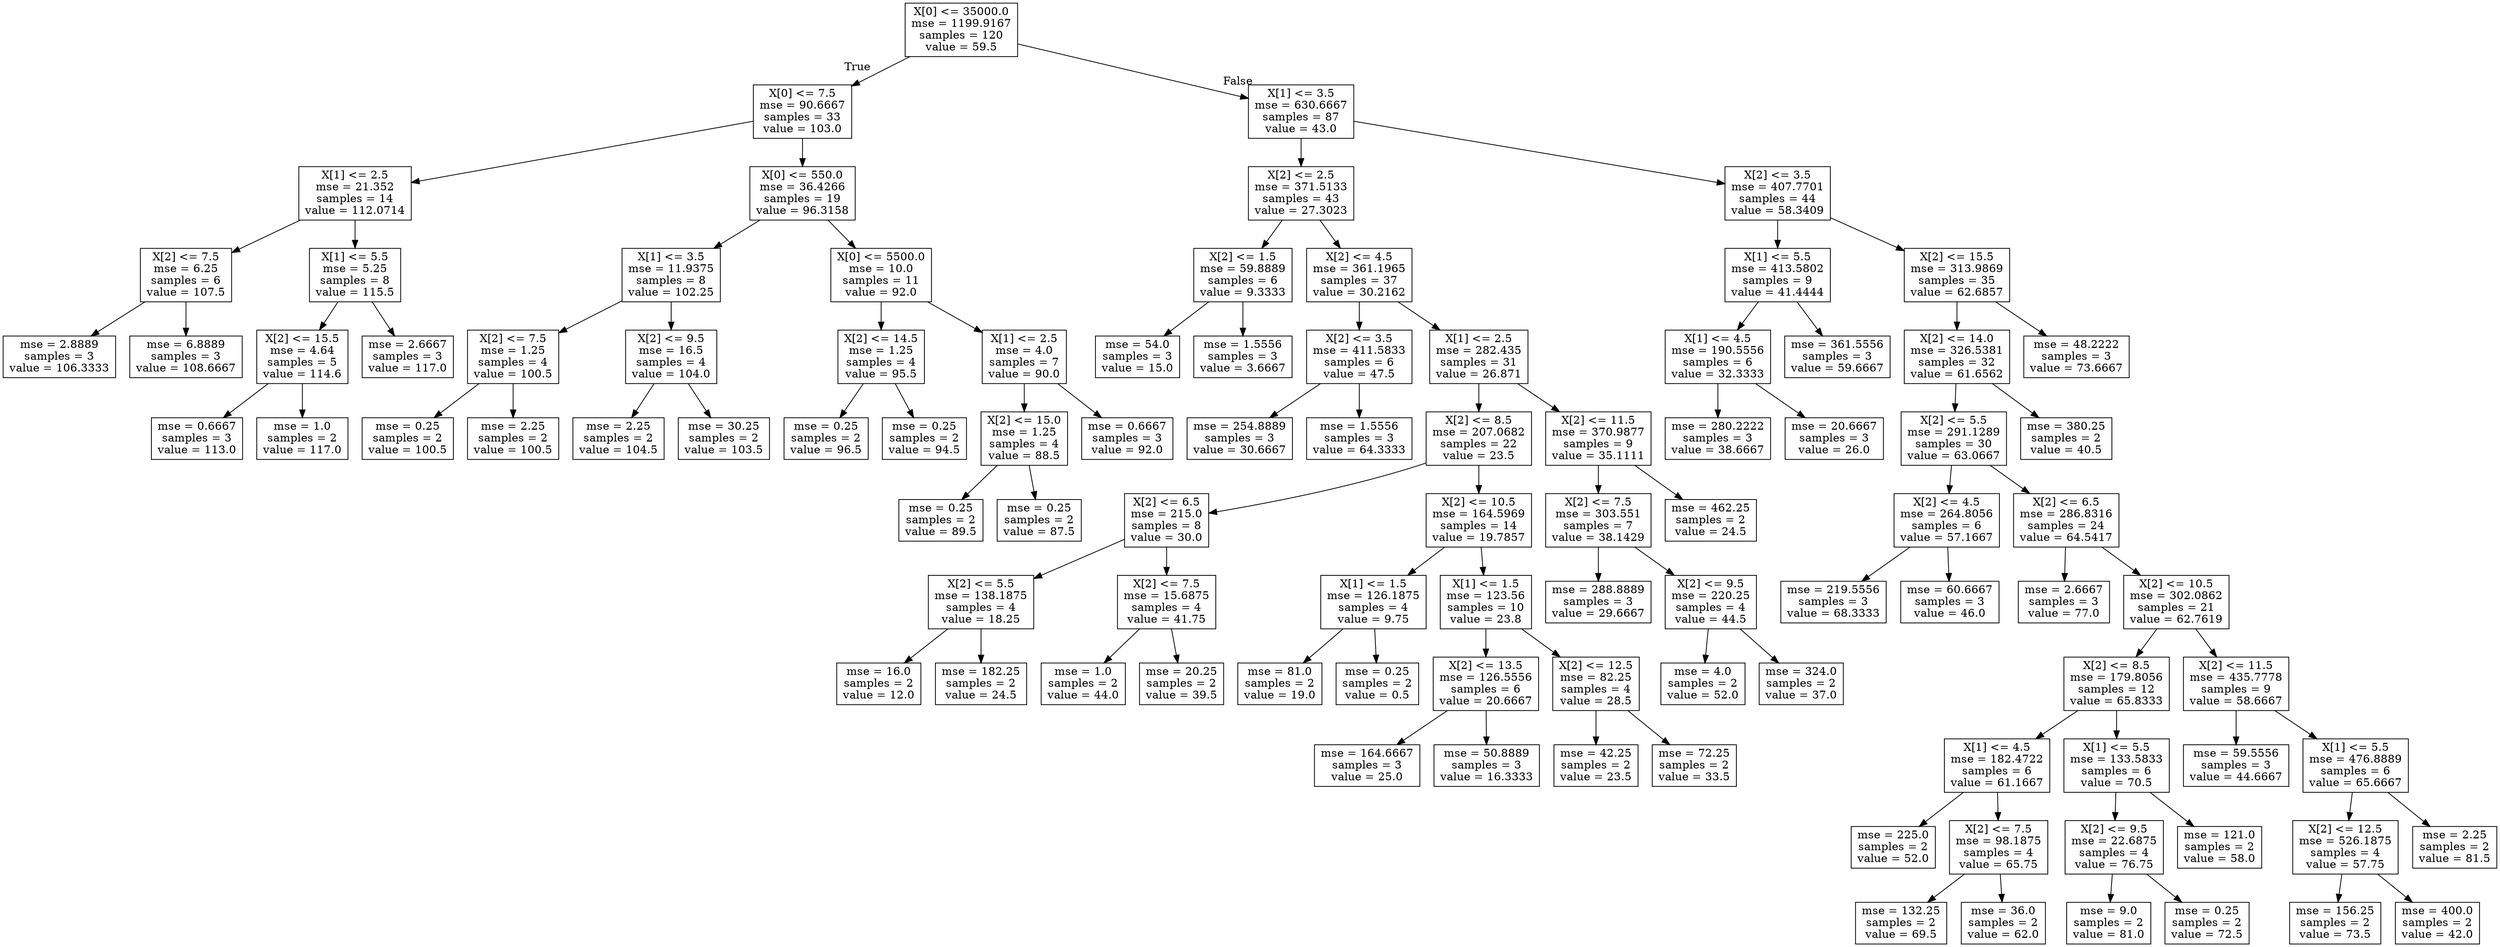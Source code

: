 digraph Tree {
node [shape=box] ;
0 [label="X[0] <= 35000.0\nmse = 1199.9167\nsamples = 120\nvalue = 59.5"] ;
1 [label="X[0] <= 7.5\nmse = 90.6667\nsamples = 33\nvalue = 103.0"] ;
0 -> 1 [labeldistance=2.5, labelangle=45, headlabel="True"] ;
2 [label="X[1] <= 2.5\nmse = 21.352\nsamples = 14\nvalue = 112.0714"] ;
1 -> 2 ;
3 [label="X[2] <= 7.5\nmse = 6.25\nsamples = 6\nvalue = 107.5"] ;
2 -> 3 ;
4 [label="mse = 2.8889\nsamples = 3\nvalue = 106.3333"] ;
3 -> 4 ;
5 [label="mse = 6.8889\nsamples = 3\nvalue = 108.6667"] ;
3 -> 5 ;
6 [label="X[1] <= 5.5\nmse = 5.25\nsamples = 8\nvalue = 115.5"] ;
2 -> 6 ;
7 [label="X[2] <= 15.5\nmse = 4.64\nsamples = 5\nvalue = 114.6"] ;
6 -> 7 ;
8 [label="mse = 0.6667\nsamples = 3\nvalue = 113.0"] ;
7 -> 8 ;
9 [label="mse = 1.0\nsamples = 2\nvalue = 117.0"] ;
7 -> 9 ;
10 [label="mse = 2.6667\nsamples = 3\nvalue = 117.0"] ;
6 -> 10 ;
11 [label="X[0] <= 550.0\nmse = 36.4266\nsamples = 19\nvalue = 96.3158"] ;
1 -> 11 ;
12 [label="X[1] <= 3.5\nmse = 11.9375\nsamples = 8\nvalue = 102.25"] ;
11 -> 12 ;
13 [label="X[2] <= 7.5\nmse = 1.25\nsamples = 4\nvalue = 100.5"] ;
12 -> 13 ;
14 [label="mse = 0.25\nsamples = 2\nvalue = 100.5"] ;
13 -> 14 ;
15 [label="mse = 2.25\nsamples = 2\nvalue = 100.5"] ;
13 -> 15 ;
16 [label="X[2] <= 9.5\nmse = 16.5\nsamples = 4\nvalue = 104.0"] ;
12 -> 16 ;
17 [label="mse = 2.25\nsamples = 2\nvalue = 104.5"] ;
16 -> 17 ;
18 [label="mse = 30.25\nsamples = 2\nvalue = 103.5"] ;
16 -> 18 ;
19 [label="X[0] <= 5500.0\nmse = 10.0\nsamples = 11\nvalue = 92.0"] ;
11 -> 19 ;
20 [label="X[2] <= 14.5\nmse = 1.25\nsamples = 4\nvalue = 95.5"] ;
19 -> 20 ;
21 [label="mse = 0.25\nsamples = 2\nvalue = 96.5"] ;
20 -> 21 ;
22 [label="mse = 0.25\nsamples = 2\nvalue = 94.5"] ;
20 -> 22 ;
23 [label="X[1] <= 2.5\nmse = 4.0\nsamples = 7\nvalue = 90.0"] ;
19 -> 23 ;
24 [label="X[2] <= 15.0\nmse = 1.25\nsamples = 4\nvalue = 88.5"] ;
23 -> 24 ;
25 [label="mse = 0.25\nsamples = 2\nvalue = 89.5"] ;
24 -> 25 ;
26 [label="mse = 0.25\nsamples = 2\nvalue = 87.5"] ;
24 -> 26 ;
27 [label="mse = 0.6667\nsamples = 3\nvalue = 92.0"] ;
23 -> 27 ;
28 [label="X[1] <= 3.5\nmse = 630.6667\nsamples = 87\nvalue = 43.0"] ;
0 -> 28 [labeldistance=2.5, labelangle=-45, headlabel="False"] ;
29 [label="X[2] <= 2.5\nmse = 371.5133\nsamples = 43\nvalue = 27.3023"] ;
28 -> 29 ;
30 [label="X[2] <= 1.5\nmse = 59.8889\nsamples = 6\nvalue = 9.3333"] ;
29 -> 30 ;
31 [label="mse = 54.0\nsamples = 3\nvalue = 15.0"] ;
30 -> 31 ;
32 [label="mse = 1.5556\nsamples = 3\nvalue = 3.6667"] ;
30 -> 32 ;
33 [label="X[2] <= 4.5\nmse = 361.1965\nsamples = 37\nvalue = 30.2162"] ;
29 -> 33 ;
34 [label="X[2] <= 3.5\nmse = 411.5833\nsamples = 6\nvalue = 47.5"] ;
33 -> 34 ;
35 [label="mse = 254.8889\nsamples = 3\nvalue = 30.6667"] ;
34 -> 35 ;
36 [label="mse = 1.5556\nsamples = 3\nvalue = 64.3333"] ;
34 -> 36 ;
37 [label="X[1] <= 2.5\nmse = 282.435\nsamples = 31\nvalue = 26.871"] ;
33 -> 37 ;
38 [label="X[2] <= 8.5\nmse = 207.0682\nsamples = 22\nvalue = 23.5"] ;
37 -> 38 ;
39 [label="X[2] <= 6.5\nmse = 215.0\nsamples = 8\nvalue = 30.0"] ;
38 -> 39 ;
40 [label="X[2] <= 5.5\nmse = 138.1875\nsamples = 4\nvalue = 18.25"] ;
39 -> 40 ;
41 [label="mse = 16.0\nsamples = 2\nvalue = 12.0"] ;
40 -> 41 ;
42 [label="mse = 182.25\nsamples = 2\nvalue = 24.5"] ;
40 -> 42 ;
43 [label="X[2] <= 7.5\nmse = 15.6875\nsamples = 4\nvalue = 41.75"] ;
39 -> 43 ;
44 [label="mse = 1.0\nsamples = 2\nvalue = 44.0"] ;
43 -> 44 ;
45 [label="mse = 20.25\nsamples = 2\nvalue = 39.5"] ;
43 -> 45 ;
46 [label="X[2] <= 10.5\nmse = 164.5969\nsamples = 14\nvalue = 19.7857"] ;
38 -> 46 ;
47 [label="X[1] <= 1.5\nmse = 126.1875\nsamples = 4\nvalue = 9.75"] ;
46 -> 47 ;
48 [label="mse = 81.0\nsamples = 2\nvalue = 19.0"] ;
47 -> 48 ;
49 [label="mse = 0.25\nsamples = 2\nvalue = 0.5"] ;
47 -> 49 ;
50 [label="X[1] <= 1.5\nmse = 123.56\nsamples = 10\nvalue = 23.8"] ;
46 -> 50 ;
51 [label="X[2] <= 13.5\nmse = 126.5556\nsamples = 6\nvalue = 20.6667"] ;
50 -> 51 ;
52 [label="mse = 164.6667\nsamples = 3\nvalue = 25.0"] ;
51 -> 52 ;
53 [label="mse = 50.8889\nsamples = 3\nvalue = 16.3333"] ;
51 -> 53 ;
54 [label="X[2] <= 12.5\nmse = 82.25\nsamples = 4\nvalue = 28.5"] ;
50 -> 54 ;
55 [label="mse = 42.25\nsamples = 2\nvalue = 23.5"] ;
54 -> 55 ;
56 [label="mse = 72.25\nsamples = 2\nvalue = 33.5"] ;
54 -> 56 ;
57 [label="X[2] <= 11.5\nmse = 370.9877\nsamples = 9\nvalue = 35.1111"] ;
37 -> 57 ;
58 [label="X[2] <= 7.5\nmse = 303.551\nsamples = 7\nvalue = 38.1429"] ;
57 -> 58 ;
59 [label="mse = 288.8889\nsamples = 3\nvalue = 29.6667"] ;
58 -> 59 ;
60 [label="X[2] <= 9.5\nmse = 220.25\nsamples = 4\nvalue = 44.5"] ;
58 -> 60 ;
61 [label="mse = 4.0\nsamples = 2\nvalue = 52.0"] ;
60 -> 61 ;
62 [label="mse = 324.0\nsamples = 2\nvalue = 37.0"] ;
60 -> 62 ;
63 [label="mse = 462.25\nsamples = 2\nvalue = 24.5"] ;
57 -> 63 ;
64 [label="X[2] <= 3.5\nmse = 407.7701\nsamples = 44\nvalue = 58.3409"] ;
28 -> 64 ;
65 [label="X[1] <= 5.5\nmse = 413.5802\nsamples = 9\nvalue = 41.4444"] ;
64 -> 65 ;
66 [label="X[1] <= 4.5\nmse = 190.5556\nsamples = 6\nvalue = 32.3333"] ;
65 -> 66 ;
67 [label="mse = 280.2222\nsamples = 3\nvalue = 38.6667"] ;
66 -> 67 ;
68 [label="mse = 20.6667\nsamples = 3\nvalue = 26.0"] ;
66 -> 68 ;
69 [label="mse = 361.5556\nsamples = 3\nvalue = 59.6667"] ;
65 -> 69 ;
70 [label="X[2] <= 15.5\nmse = 313.9869\nsamples = 35\nvalue = 62.6857"] ;
64 -> 70 ;
71 [label="X[2] <= 14.0\nmse = 326.5381\nsamples = 32\nvalue = 61.6562"] ;
70 -> 71 ;
72 [label="X[2] <= 5.5\nmse = 291.1289\nsamples = 30\nvalue = 63.0667"] ;
71 -> 72 ;
73 [label="X[2] <= 4.5\nmse = 264.8056\nsamples = 6\nvalue = 57.1667"] ;
72 -> 73 ;
74 [label="mse = 219.5556\nsamples = 3\nvalue = 68.3333"] ;
73 -> 74 ;
75 [label="mse = 60.6667\nsamples = 3\nvalue = 46.0"] ;
73 -> 75 ;
76 [label="X[2] <= 6.5\nmse = 286.8316\nsamples = 24\nvalue = 64.5417"] ;
72 -> 76 ;
77 [label="mse = 2.6667\nsamples = 3\nvalue = 77.0"] ;
76 -> 77 ;
78 [label="X[2] <= 10.5\nmse = 302.0862\nsamples = 21\nvalue = 62.7619"] ;
76 -> 78 ;
79 [label="X[2] <= 8.5\nmse = 179.8056\nsamples = 12\nvalue = 65.8333"] ;
78 -> 79 ;
80 [label="X[1] <= 4.5\nmse = 182.4722\nsamples = 6\nvalue = 61.1667"] ;
79 -> 80 ;
81 [label="mse = 225.0\nsamples = 2\nvalue = 52.0"] ;
80 -> 81 ;
82 [label="X[2] <= 7.5\nmse = 98.1875\nsamples = 4\nvalue = 65.75"] ;
80 -> 82 ;
83 [label="mse = 132.25\nsamples = 2\nvalue = 69.5"] ;
82 -> 83 ;
84 [label="mse = 36.0\nsamples = 2\nvalue = 62.0"] ;
82 -> 84 ;
85 [label="X[1] <= 5.5\nmse = 133.5833\nsamples = 6\nvalue = 70.5"] ;
79 -> 85 ;
86 [label="X[2] <= 9.5\nmse = 22.6875\nsamples = 4\nvalue = 76.75"] ;
85 -> 86 ;
87 [label="mse = 9.0\nsamples = 2\nvalue = 81.0"] ;
86 -> 87 ;
88 [label="mse = 0.25\nsamples = 2\nvalue = 72.5"] ;
86 -> 88 ;
89 [label="mse = 121.0\nsamples = 2\nvalue = 58.0"] ;
85 -> 89 ;
90 [label="X[2] <= 11.5\nmse = 435.7778\nsamples = 9\nvalue = 58.6667"] ;
78 -> 90 ;
91 [label="mse = 59.5556\nsamples = 3\nvalue = 44.6667"] ;
90 -> 91 ;
92 [label="X[1] <= 5.5\nmse = 476.8889\nsamples = 6\nvalue = 65.6667"] ;
90 -> 92 ;
93 [label="X[2] <= 12.5\nmse = 526.1875\nsamples = 4\nvalue = 57.75"] ;
92 -> 93 ;
94 [label="mse = 156.25\nsamples = 2\nvalue = 73.5"] ;
93 -> 94 ;
95 [label="mse = 400.0\nsamples = 2\nvalue = 42.0"] ;
93 -> 95 ;
96 [label="mse = 2.25\nsamples = 2\nvalue = 81.5"] ;
92 -> 96 ;
97 [label="mse = 380.25\nsamples = 2\nvalue = 40.5"] ;
71 -> 97 ;
98 [label="mse = 48.2222\nsamples = 3\nvalue = 73.6667"] ;
70 -> 98 ;
}